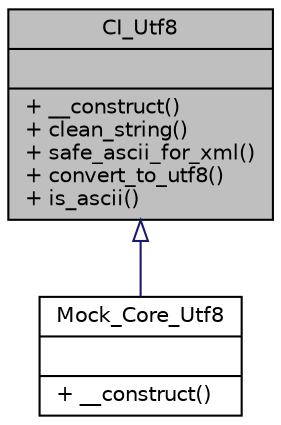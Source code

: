 digraph "CI_Utf8"
{
 // LATEX_PDF_SIZE
  edge [fontname="Helvetica",fontsize="10",labelfontname="Helvetica",labelfontsize="10"];
  node [fontname="Helvetica",fontsize="10",shape=record];
  Node0 [label="{CI_Utf8\n||+ __construct()\l+ clean_string()\l+ safe_ascii_for_xml()\l+ convert_to_utf8()\l+ is_ascii()\l}",height=0.2,width=0.4,color="black", fillcolor="grey75", style="filled", fontcolor="black",tooltip=" "];
  Node0 -> Node1 [dir="back",color="midnightblue",fontsize="10",style="solid",arrowtail="onormal",fontname="Helvetica"];
  Node1 [label="{Mock_Core_Utf8\n||+ __construct()\l}",height=0.2,width=0.4,color="black", fillcolor="white", style="filled",URL="$class_mock___core___utf8.html",tooltip=" "];
}
